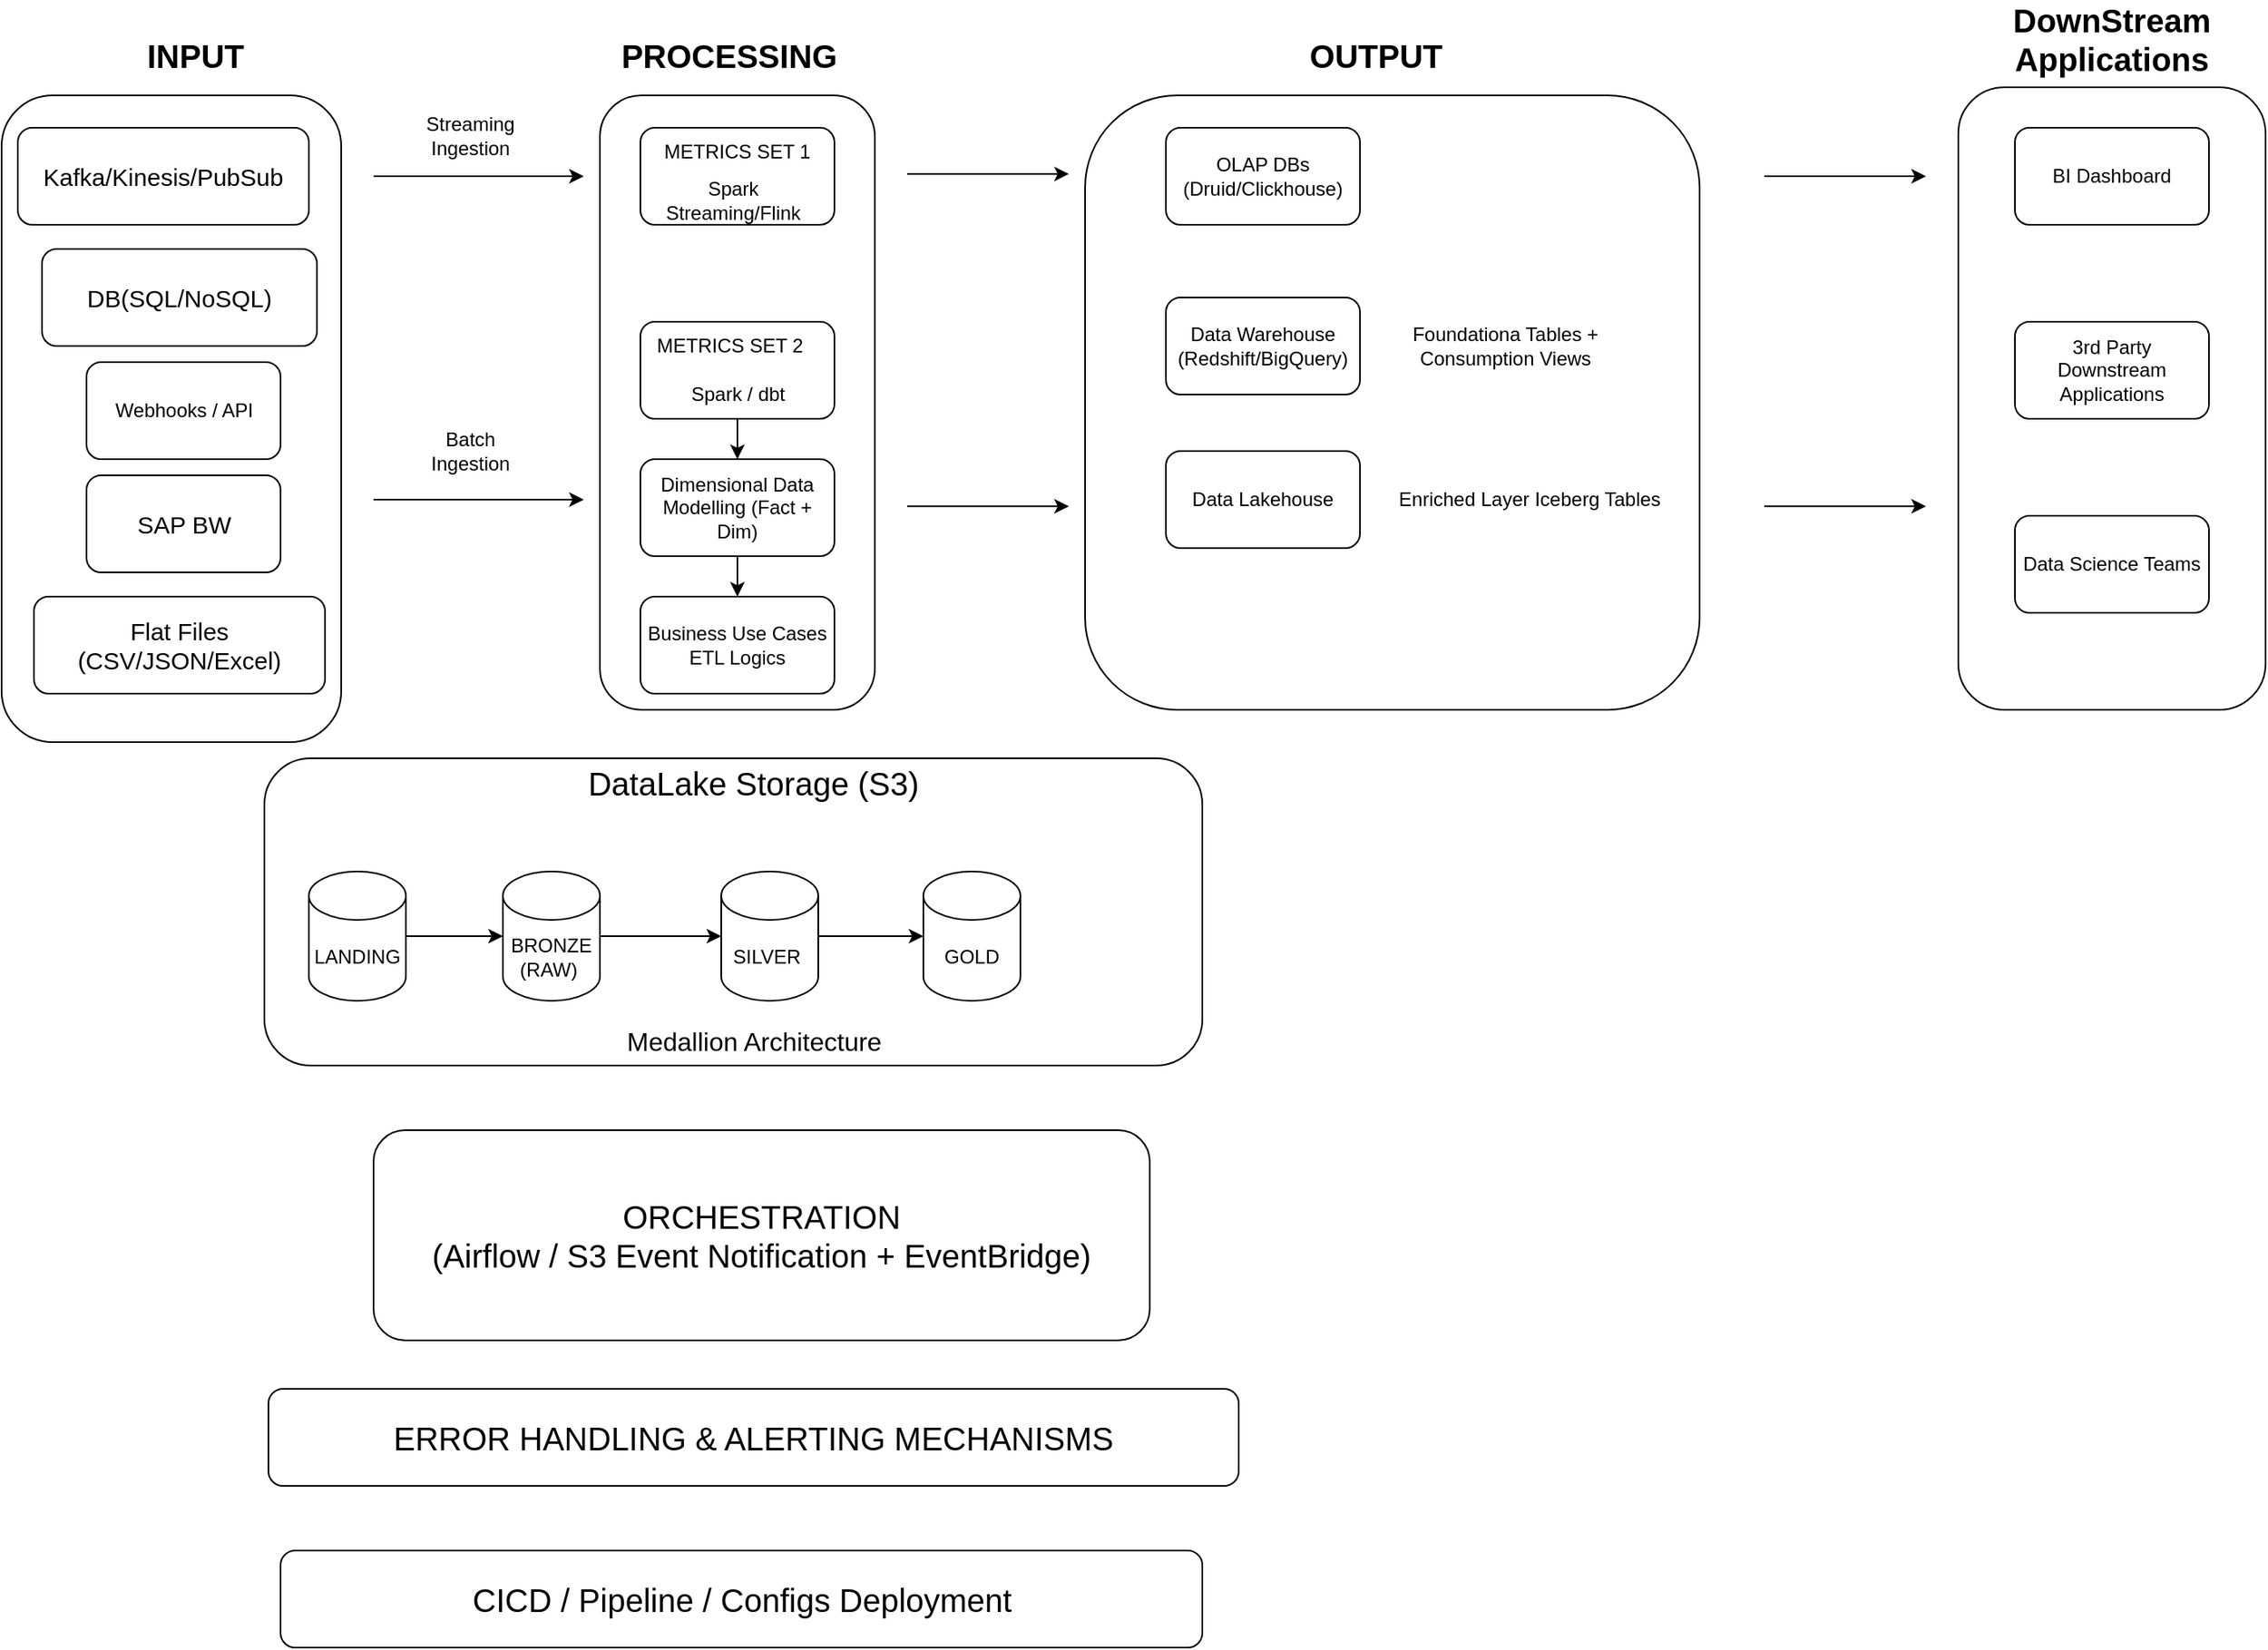 <mxfile version="28.1.0">
  <diagram name="Page-1" id="Ah_BVm8UG3qweHjtrVJi">
    <mxGraphModel dx="2316" dy="753" grid="1" gridSize="10" guides="1" tooltips="1" connect="1" arrows="1" fold="1" page="1" pageScale="1" pageWidth="827" pageHeight="1169" math="0" shadow="0">
      <root>
        <mxCell id="0" />
        <mxCell id="1" parent="0" />
        <mxCell id="hRZKgi0yS8pwd4xGPH1x-1" value="" style="rounded=1;whiteSpace=wrap;html=1;" parent="1" vertex="1">
          <mxGeometry x="-20" y="80" width="210" height="400" as="geometry" />
        </mxCell>
        <mxCell id="hRZKgi0yS8pwd4xGPH1x-2" value="&lt;b&gt;&lt;font style=&quot;font-size: 20px;&quot;&gt;INPUT&lt;/font&gt;&lt;/b&gt;" style="text;html=1;align=center;verticalAlign=middle;whiteSpace=wrap;rounded=0;" parent="1" vertex="1">
          <mxGeometry x="70" y="40" width="60" height="30" as="geometry" />
        </mxCell>
        <mxCell id="hRZKgi0yS8pwd4xGPH1x-10" value="" style="rounded=1;whiteSpace=wrap;html=1;" parent="1" vertex="1">
          <mxGeometry x="350" y="80" width="170" height="380" as="geometry" />
        </mxCell>
        <mxCell id="hRZKgi0yS8pwd4xGPH1x-11" value="&lt;b&gt;&lt;font style=&quot;font-size: 20px;&quot;&gt;PROCESSING&lt;/font&gt;&lt;/b&gt;" style="text;html=1;align=center;verticalAlign=middle;whiteSpace=wrap;rounded=0;" parent="1" vertex="1">
          <mxGeometry x="400" y="40" width="60" height="30" as="geometry" />
        </mxCell>
        <mxCell id="hRZKgi0yS8pwd4xGPH1x-12" value="" style="endArrow=classic;html=1;rounded=0;" parent="1" edge="1">
          <mxGeometry width="50" height="50" relative="1" as="geometry">
            <mxPoint x="210" y="130" as="sourcePoint" />
            <mxPoint x="340" y="130" as="targetPoint" />
          </mxGeometry>
        </mxCell>
        <mxCell id="hRZKgi0yS8pwd4xGPH1x-13" value="" style="endArrow=classic;html=1;rounded=0;" parent="1" edge="1">
          <mxGeometry width="50" height="50" relative="1" as="geometry">
            <mxPoint x="210" y="330" as="sourcePoint" />
            <mxPoint x="340" y="330" as="targetPoint" />
          </mxGeometry>
        </mxCell>
        <mxCell id="hRZKgi0yS8pwd4xGPH1x-14" value="Streaming Ingestion" style="text;html=1;align=center;verticalAlign=middle;whiteSpace=wrap;rounded=0;" parent="1" vertex="1">
          <mxGeometry x="240" y="90" width="60" height="30" as="geometry" />
        </mxCell>
        <mxCell id="hRZKgi0yS8pwd4xGPH1x-15" value="Batch Ingestion" style="text;html=1;align=center;verticalAlign=middle;whiteSpace=wrap;rounded=0;" parent="1" vertex="1">
          <mxGeometry x="240" y="285" width="60" height="30" as="geometry" />
        </mxCell>
        <mxCell id="hRZKgi0yS8pwd4xGPH1x-16" value="" style="rounded=1;whiteSpace=wrap;html=1;" parent="1" vertex="1">
          <mxGeometry x="375" y="100" width="120" height="60" as="geometry" />
        </mxCell>
        <mxCell id="hRZKgi0yS8pwd4xGPH1x-17" value="METRICS SET 1" style="text;html=1;align=center;verticalAlign=middle;whiteSpace=wrap;rounded=0;" parent="1" vertex="1">
          <mxGeometry x="385" y="100" width="100" height="30" as="geometry" />
        </mxCell>
        <mxCell id="hRZKgi0yS8pwd4xGPH1x-30" value="" style="edgeStyle=orthogonalEdgeStyle;rounded=0;orthogonalLoop=1;jettySize=auto;html=1;" parent="1" source="hRZKgi0yS8pwd4xGPH1x-18" target="hRZKgi0yS8pwd4xGPH1x-28" edge="1">
          <mxGeometry relative="1" as="geometry" />
        </mxCell>
        <mxCell id="hRZKgi0yS8pwd4xGPH1x-18" value="" style="rounded=1;whiteSpace=wrap;html=1;" parent="1" vertex="1">
          <mxGeometry x="375" y="220" width="120" height="60" as="geometry" />
        </mxCell>
        <mxCell id="hRZKgi0yS8pwd4xGPH1x-19" value="METRICS SET 2" style="text;html=1;align=center;verticalAlign=middle;whiteSpace=wrap;rounded=0;" parent="1" vertex="1">
          <mxGeometry x="382.5" y="220" width="95" height="30" as="geometry" />
        </mxCell>
        <mxCell id="hRZKgi0yS8pwd4xGPH1x-20" value="Spark Streaming/Flink" style="text;html=1;align=center;verticalAlign=middle;whiteSpace=wrap;rounded=0;" parent="1" vertex="1">
          <mxGeometry x="375" y="130" width="115" height="30" as="geometry" />
        </mxCell>
        <mxCell id="hRZKgi0yS8pwd4xGPH1x-21" value="Spark / dbt" style="text;html=1;align=center;verticalAlign=middle;whiteSpace=wrap;rounded=0;" parent="1" vertex="1">
          <mxGeometry x="392.5" y="250" width="85" height="30" as="geometry" />
        </mxCell>
        <mxCell id="hRZKgi0yS8pwd4xGPH1x-34" style="edgeStyle=orthogonalEdgeStyle;rounded=0;orthogonalLoop=1;jettySize=auto;html=1;exitX=0.5;exitY=1;exitDx=0;exitDy=0;entryX=0.5;entryY=0;entryDx=0;entryDy=0;" parent="1" source="hRZKgi0yS8pwd4xGPH1x-28" target="hRZKgi0yS8pwd4xGPH1x-31" edge="1">
          <mxGeometry relative="1" as="geometry" />
        </mxCell>
        <mxCell id="hRZKgi0yS8pwd4xGPH1x-28" value="Dimensional Data Modelling (Fact + Dim)" style="rounded=1;whiteSpace=wrap;html=1;" parent="1" vertex="1">
          <mxGeometry x="375" y="305" width="120" height="60" as="geometry" />
        </mxCell>
        <mxCell id="hRZKgi0yS8pwd4xGPH1x-31" value="Business Use Cases ETL Logics" style="rounded=1;whiteSpace=wrap;html=1;" parent="1" vertex="1">
          <mxGeometry x="375" y="390" width="120" height="60" as="geometry" />
        </mxCell>
        <mxCell id="hRZKgi0yS8pwd4xGPH1x-36" value="" style="rounded=1;whiteSpace=wrap;html=1;" parent="1" vertex="1">
          <mxGeometry x="142.5" y="490" width="580" height="190" as="geometry" />
        </mxCell>
        <mxCell id="hRZKgi0yS8pwd4xGPH1x-37" value="&lt;font style=&quot;font-size: 20px;&quot;&gt;DataLake Storage (S3)&lt;/font&gt;" style="text;html=1;align=center;verticalAlign=middle;whiteSpace=wrap;rounded=0;" parent="1" vertex="1">
          <mxGeometry x="330" y="490" width="230" height="30" as="geometry" />
        </mxCell>
        <mxCell id="hRZKgi0yS8pwd4xGPH1x-39" value="LANDING" style="shape=cylinder3;whiteSpace=wrap;html=1;boundedLbl=1;backgroundOutline=1;size=15;" parent="1" vertex="1">
          <mxGeometry x="170" y="560" width="60" height="80" as="geometry" />
        </mxCell>
        <mxCell id="hRZKgi0yS8pwd4xGPH1x-40" value="BRONZE (RAW)&amp;nbsp;" style="shape=cylinder3;whiteSpace=wrap;html=1;boundedLbl=1;backgroundOutline=1;size=15;" parent="1" vertex="1">
          <mxGeometry x="290" y="560" width="60" height="80" as="geometry" />
        </mxCell>
        <mxCell id="hRZKgi0yS8pwd4xGPH1x-41" value="SILVER&amp;nbsp;" style="shape=cylinder3;whiteSpace=wrap;html=1;boundedLbl=1;backgroundOutline=1;size=15;" parent="1" vertex="1">
          <mxGeometry x="425" y="560" width="60" height="80" as="geometry" />
        </mxCell>
        <mxCell id="hRZKgi0yS8pwd4xGPH1x-42" value="GOLD" style="shape=cylinder3;whiteSpace=wrap;html=1;boundedLbl=1;backgroundOutline=1;size=15;" parent="1" vertex="1">
          <mxGeometry x="550" y="560" width="60" height="80" as="geometry" />
        </mxCell>
        <mxCell id="hRZKgi0yS8pwd4xGPH1x-44" style="edgeStyle=orthogonalEdgeStyle;rounded=0;orthogonalLoop=1;jettySize=auto;html=1;exitX=1;exitY=0.5;exitDx=0;exitDy=0;exitPerimeter=0;entryX=0;entryY=0.5;entryDx=0;entryDy=0;entryPerimeter=0;" parent="1" source="hRZKgi0yS8pwd4xGPH1x-39" target="hRZKgi0yS8pwd4xGPH1x-40" edge="1">
          <mxGeometry relative="1" as="geometry" />
        </mxCell>
        <mxCell id="hRZKgi0yS8pwd4xGPH1x-45" style="edgeStyle=orthogonalEdgeStyle;rounded=0;orthogonalLoop=1;jettySize=auto;html=1;exitX=1;exitY=0.5;exitDx=0;exitDy=0;exitPerimeter=0;entryX=0;entryY=0.5;entryDx=0;entryDy=0;entryPerimeter=0;" parent="1" source="hRZKgi0yS8pwd4xGPH1x-40" target="hRZKgi0yS8pwd4xGPH1x-41" edge="1">
          <mxGeometry relative="1" as="geometry" />
        </mxCell>
        <mxCell id="hRZKgi0yS8pwd4xGPH1x-46" style="edgeStyle=orthogonalEdgeStyle;rounded=0;orthogonalLoop=1;jettySize=auto;html=1;exitX=1;exitY=0.5;exitDx=0;exitDy=0;exitPerimeter=0;entryX=0;entryY=0.5;entryDx=0;entryDy=0;entryPerimeter=0;" parent="1" source="hRZKgi0yS8pwd4xGPH1x-41" target="hRZKgi0yS8pwd4xGPH1x-42" edge="1">
          <mxGeometry relative="1" as="geometry" />
        </mxCell>
        <mxCell id="hRZKgi0yS8pwd4xGPH1x-48" value="&lt;font style=&quot;font-size: 16px;&quot;&gt;Medallion Architecture&lt;/font&gt;" style="text;html=1;align=center;verticalAlign=middle;whiteSpace=wrap;rounded=0;" parent="1" vertex="1">
          <mxGeometry x="357.5" y="650" width="175" height="30" as="geometry" />
        </mxCell>
        <mxCell id="hRZKgi0yS8pwd4xGPH1x-49" value="" style="rounded=1;whiteSpace=wrap;html=1;" parent="1" vertex="1">
          <mxGeometry x="650" y="80" width="380" height="380" as="geometry" />
        </mxCell>
        <mxCell id="hRZKgi0yS8pwd4xGPH1x-51" value="&lt;b&gt;&lt;font style=&quot;font-size: 20px;&quot;&gt;OUTPUT&lt;/font&gt;&lt;/b&gt;" style="text;html=1;align=center;verticalAlign=middle;whiteSpace=wrap;rounded=0;" parent="1" vertex="1">
          <mxGeometry x="800" y="40" width="60" height="30" as="geometry" />
        </mxCell>
        <mxCell id="hRZKgi0yS8pwd4xGPH1x-53" value="" style="endArrow=classic;html=1;rounded=0;" parent="1" edge="1">
          <mxGeometry width="50" height="50" relative="1" as="geometry">
            <mxPoint x="540" y="128.57" as="sourcePoint" />
            <mxPoint x="640" y="128.57" as="targetPoint" />
          </mxGeometry>
        </mxCell>
        <mxCell id="hRZKgi0yS8pwd4xGPH1x-54" value="" style="endArrow=classic;html=1;rounded=0;" parent="1" edge="1">
          <mxGeometry width="50" height="50" relative="1" as="geometry">
            <mxPoint x="1070" y="334.17" as="sourcePoint" />
            <mxPoint x="1170" y="334.17" as="targetPoint" />
          </mxGeometry>
        </mxCell>
        <mxCell id="hRZKgi0yS8pwd4xGPH1x-56" value="Data Warehouse (Redshift/BigQuery)" style="rounded=1;whiteSpace=wrap;html=1;" parent="1" vertex="1">
          <mxGeometry x="700" y="205" width="120" height="60" as="geometry" />
        </mxCell>
        <mxCell id="hRZKgi0yS8pwd4xGPH1x-57" value="Data Lakehouse" style="rounded=1;whiteSpace=wrap;html=1;" parent="1" vertex="1">
          <mxGeometry x="700" y="300" width="120" height="60" as="geometry" />
        </mxCell>
        <mxCell id="hRZKgi0yS8pwd4xGPH1x-59" value="Foundationa Tables + Consumption Views" style="text;html=1;align=center;verticalAlign=middle;whiteSpace=wrap;rounded=0;" parent="1" vertex="1">
          <mxGeometry x="820" y="220" width="180" height="30" as="geometry" />
        </mxCell>
        <mxCell id="hRZKgi0yS8pwd4xGPH1x-60" value="Enriched Layer Iceberg Tables" style="text;html=1;align=center;verticalAlign=middle;whiteSpace=wrap;rounded=0;" parent="1" vertex="1">
          <mxGeometry x="840" y="315" width="170" height="30" as="geometry" />
        </mxCell>
        <mxCell id="hRZKgi0yS8pwd4xGPH1x-61" value="" style="rounded=1;whiteSpace=wrap;html=1;" parent="1" vertex="1">
          <mxGeometry x="1190" y="75" width="190" height="385" as="geometry" />
        </mxCell>
        <mxCell id="hRZKgi0yS8pwd4xGPH1x-63" value="&lt;b&gt;&lt;font style=&quot;font-size: 20px;&quot;&gt;DownStream Applications&lt;/font&gt;&lt;/b&gt;" style="text;html=1;align=center;verticalAlign=middle;whiteSpace=wrap;rounded=0;" parent="1" vertex="1">
          <mxGeometry x="1190" y="30" width="190" height="30" as="geometry" />
        </mxCell>
        <mxCell id="hRZKgi0yS8pwd4xGPH1x-64" value="BI Dashboard" style="rounded=1;whiteSpace=wrap;html=1;" parent="1" vertex="1">
          <mxGeometry x="1225" y="100" width="120" height="60" as="geometry" />
        </mxCell>
        <mxCell id="hRZKgi0yS8pwd4xGPH1x-65" value="" style="endArrow=classic;html=1;rounded=0;" parent="1" edge="1">
          <mxGeometry width="50" height="50" relative="1" as="geometry">
            <mxPoint x="1070" y="130" as="sourcePoint" />
            <mxPoint x="1170" y="130" as="targetPoint" />
          </mxGeometry>
        </mxCell>
        <mxCell id="hRZKgi0yS8pwd4xGPH1x-66" value="" style="endArrow=classic;html=1;rounded=0;" parent="1" edge="1">
          <mxGeometry width="50" height="50" relative="1" as="geometry">
            <mxPoint x="540" y="334.17" as="sourcePoint" />
            <mxPoint x="640" y="334.17" as="targetPoint" />
          </mxGeometry>
        </mxCell>
        <mxCell id="hRZKgi0yS8pwd4xGPH1x-67" value="3rd Party Downstream Applications" style="rounded=1;whiteSpace=wrap;html=1;" parent="1" vertex="1">
          <mxGeometry x="1225" y="220" width="120" height="60" as="geometry" />
        </mxCell>
        <mxCell id="hRZKgi0yS8pwd4xGPH1x-68" value="Data Science Teams" style="rounded=1;whiteSpace=wrap;html=1;" parent="1" vertex="1">
          <mxGeometry x="1225" y="340" width="120" height="60" as="geometry" />
        </mxCell>
        <mxCell id="hRZKgi0yS8pwd4xGPH1x-69" value="&lt;font style=&quot;font-size: 20px;&quot;&gt;ORCHESTRATION&lt;br&gt;(Airflow / S3 Event Notification + EventBridge)&lt;/font&gt;" style="rounded=1;whiteSpace=wrap;html=1;" parent="1" vertex="1">
          <mxGeometry x="210" y="720" width="480" height="130" as="geometry" />
        </mxCell>
        <mxCell id="hRZKgi0yS8pwd4xGPH1x-71" value="&lt;font style=&quot;font-size: 20px;&quot;&gt;CICD / Pipeline / Configs Deployment&lt;/font&gt;" style="rounded=1;whiteSpace=wrap;html=1;" parent="1" vertex="1">
          <mxGeometry x="152.5" y="980" width="570" height="60" as="geometry" />
        </mxCell>
        <mxCell id="hRZKgi0yS8pwd4xGPH1x-72" value="&lt;font style=&quot;font-size: 20px;&quot;&gt;ERROR HANDLING &amp;amp; ALERTING MECHANISMS&lt;/font&gt;" style="rounded=1;whiteSpace=wrap;html=1;" parent="1" vertex="1">
          <mxGeometry x="145" y="880" width="600" height="60" as="geometry" />
        </mxCell>
        <mxCell id="hRZKgi0yS8pwd4xGPH1x-74" value="&lt;span style=&quot;font-size: 15px;&quot;&gt;Kafka/Kinesis/PubSub&lt;/span&gt;" style="rounded=1;whiteSpace=wrap;html=1;" parent="1" vertex="1">
          <mxGeometry x="-10" y="100" width="180" height="60" as="geometry" />
        </mxCell>
        <mxCell id="hRZKgi0yS8pwd4xGPH1x-75" value="&lt;font style=&quot;font-size: 15px;&quot;&gt;DB(SQL/NoSQL)&lt;/font&gt;" style="rounded=1;whiteSpace=wrap;html=1;" parent="1" vertex="1">
          <mxGeometry x="5" y="175" width="170" height="60" as="geometry" />
        </mxCell>
        <mxCell id="hRZKgi0yS8pwd4xGPH1x-76" value="Webhooks / API" style="rounded=1;whiteSpace=wrap;html=1;" parent="1" vertex="1">
          <mxGeometry x="32.5" y="245" width="120" height="60" as="geometry" />
        </mxCell>
        <mxCell id="hRZKgi0yS8pwd4xGPH1x-77" value="&lt;font style=&quot;font-size: 15px;&quot;&gt;SAP BW&lt;/font&gt;" style="rounded=1;whiteSpace=wrap;html=1;" parent="1" vertex="1">
          <mxGeometry x="32.5" y="315" width="120" height="60" as="geometry" />
        </mxCell>
        <mxCell id="hRZKgi0yS8pwd4xGPH1x-79" value="&lt;font style=&quot;font-size: 15px;&quot;&gt;Flat Files (CSV/JSON/Excel)&lt;/font&gt;" style="rounded=1;whiteSpace=wrap;html=1;" parent="1" vertex="1">
          <mxGeometry y="390" width="180" height="60" as="geometry" />
        </mxCell>
        <mxCell id="ZeNdWhkccgQIAzhfqdIk-1" value="OLAP DBs (Druid/Clickhouse)" style="rounded=1;whiteSpace=wrap;html=1;" vertex="1" parent="1">
          <mxGeometry x="700" y="100" width="120" height="60" as="geometry" />
        </mxCell>
      </root>
    </mxGraphModel>
  </diagram>
</mxfile>
